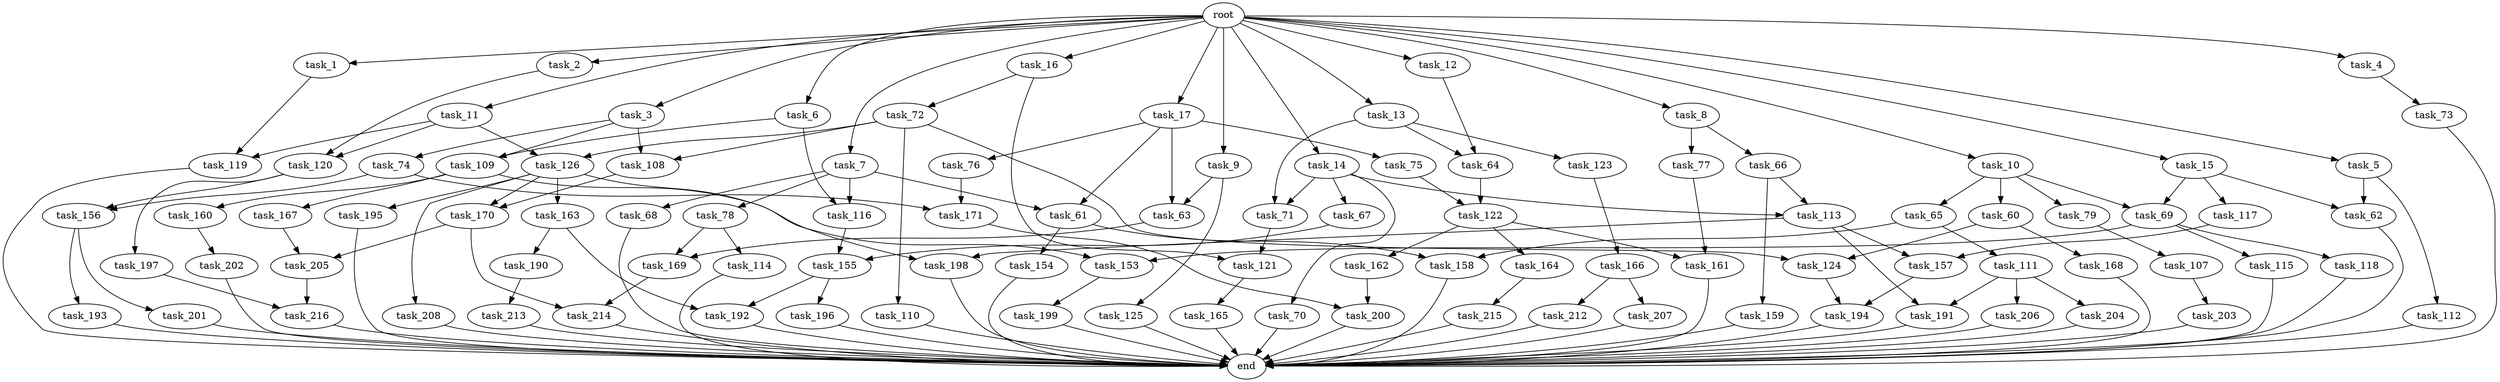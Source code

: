 digraph G {
  task_67 [size="42090679500.800003"];
  task_193 [size="69578470195.199997"];
  task_12 [size="102.400000"];
  task_201 [size="69578470195.199997"];
  task_5 [size="102.400000"];
  task_63 [size="97066260889.600006"];
  task_196 [size="21474836480.000000"];
  task_164 [size="42090679500.800003"];
  task_17 [size="102.400000"];
  task_2 [size="102.400000"];
  task_121 [size="24910810316.800003"];
  task_216 [size="109951162777.600006"];
  task_208 [size="54975581388.800003"];
  task_168 [size="21474836480.000000"];
  task_161 [size="45526653337.600006"];
  task_166 [size="3435973836.800000"];
  task_169 [size="45526653337.600006"];
  task_207 [size="54975581388.800003"];
  task_60 [size="30923764531.200001"];
  task_198 [size="76450417868.800003"];
  task_77 [size="21474836480.000000"];
  task_163 [size="54975581388.800003"];
  task_11 [size="102.400000"];
  task_71 [size="97066260889.600006"];
  task_167 [size="69578470195.199997"];
  task_15 [size="102.400000"];
  task_191 [size="29205777612.800003"];
  task_64 [size="140874927308.800018"];
  task_156 [size="124554051584.000000"];
  task_165 [size="85899345920.000000"];
  root [size="0.000000"];
  task_72 [size="3435973836.800000"];
  task_69 [size="44667659878.400002"];
  task_119 [size="29205777612.800003"];
  task_74 [size="21474836480.000000"];
  task_190 [size="69578470195.199997"];
  task_114 [size="42090679500.800003"];
  task_8 [size="102.400000"];
  task_155 [size="45526653337.600006"];
  task_215 [size="7730941132.800000"];
  task_109 [size="91053306675.200012"];
  task_122 [size="91053306675.200012"];
  task_194 [size="124554051584.000000"];
  task_126 [size="24910810316.800003"];
  task_66 [size="21474836480.000000"];
  task_206 [size="7730941132.800000"];
  task_78 [size="69578470195.199997"];
  task_79 [size="30923764531.200001"];
  task_214 [size="27487790694.400002"];
  task_116 [size="139156940390.399994"];
  task_199 [size="54975581388.800003"];
  task_213 [size="13743895347.200001"];
  task_1 [size="102.400000"];
  task_3 [size="102.400000"];
  task_200 [size="73014444032.000000"];
  task_212 [size="54975581388.800003"];
  task_157 [size="42949672960.000000"];
  task_75 [size="54975581388.800003"];
  task_9 [size="102.400000"];
  task_4 [size="102.400000"];
  end [size="0.000000"];
  task_111 [size="13743895347.200001"];
  task_123 [size="54975581388.800003"];
  task_117 [size="13743895347.200001"];
  task_16 [size="102.400000"];
  task_68 [size="69578470195.199997"];
  task_158 [size="99643241267.200012"];
  task_159 [size="3435973836.800000"];
  task_154 [size="85899345920.000000"];
  task_6 [size="102.400000"];
  task_160 [size="69578470195.199997"];
  task_170 [size="68719476736.000000"];
  task_62 [size="44667659878.400002"];
  task_192 [size="91053306675.200012"];
  task_112 [size="30923764531.200001"];
  task_65 [size="30923764531.200001"];
  task_115 [size="30923764531.200001"];
  task_7 [size="102.400000"];
  task_202 [size="30923764531.200001"];
  task_118 [size="30923764531.200001"];
  task_120 [size="52398601011.200005"];
  task_125 [size="42090679500.800003"];
  task_204 [size="7730941132.800000"];
  task_124 [size="24910810316.800003"];
  task_73 [size="13743895347.200001"];
  task_162 [size="42090679500.800003"];
  task_203 [size="69578470195.199997"];
  task_61 [size="124554051584.000000"];
  task_113 [size="45526653337.600006"];
  task_76 [size="54975581388.800003"];
  task_171 [size="109951162777.600006"];
  task_70 [size="42090679500.800003"];
  task_197 [size="69578470195.199997"];
  task_13 [size="102.400000"];
  task_10 [size="102.400000"];
  task_14 [size="102.400000"];
  task_110 [size="3435973836.800000"];
  task_205 [size="99643241267.200012"];
  task_108 [size="24910810316.800003"];
  task_195 [size="54975581388.800003"];
  task_153 [size="100502234726.400009"];
  task_107 [size="30923764531.200001"];

  task_67 -> task_155 [size="33554432.000000"];
  task_193 -> end [size="1.000000"];
  task_12 -> task_64 [size="838860800.000000"];
  task_201 -> end [size="1.000000"];
  task_5 -> task_112 [size="301989888.000000"];
  task_5 -> task_62 [size="301989888.000000"];
  task_63 -> task_169 [size="33554432.000000"];
  task_196 -> end [size="1.000000"];
  task_164 -> task_215 [size="75497472.000000"];
  task_17 -> task_63 [size="536870912.000000"];
  task_17 -> task_75 [size="536870912.000000"];
  task_17 -> task_61 [size="536870912.000000"];
  task_17 -> task_76 [size="536870912.000000"];
  task_2 -> task_120 [size="301989888.000000"];
  task_121 -> task_165 [size="838860800.000000"];
  task_216 -> end [size="1.000000"];
  task_208 -> end [size="1.000000"];
  task_168 -> end [size="1.000000"];
  task_161 -> end [size="1.000000"];
  task_166 -> task_207 [size="536870912.000000"];
  task_166 -> task_212 [size="536870912.000000"];
  task_169 -> task_214 [size="134217728.000000"];
  task_207 -> end [size="1.000000"];
  task_60 -> task_124 [size="209715200.000000"];
  task_60 -> task_168 [size="209715200.000000"];
  task_198 -> end [size="1.000000"];
  task_77 -> task_161 [size="33554432.000000"];
  task_163 -> task_190 [size="679477248.000000"];
  task_163 -> task_192 [size="679477248.000000"];
  task_11 -> task_119 [size="209715200.000000"];
  task_11 -> task_120 [size="209715200.000000"];
  task_11 -> task_126 [size="209715200.000000"];
  task_71 -> task_121 [size="209715200.000000"];
  task_167 -> task_205 [size="838860800.000000"];
  task_15 -> task_62 [size="134217728.000000"];
  task_15 -> task_69 [size="134217728.000000"];
  task_15 -> task_117 [size="134217728.000000"];
  task_191 -> end [size="1.000000"];
  task_64 -> task_122 [size="679477248.000000"];
  task_156 -> task_193 [size="679477248.000000"];
  task_156 -> task_201 [size="679477248.000000"];
  task_165 -> end [size="1.000000"];
  root -> task_7 [size="1.000000"];
  root -> task_8 [size="1.000000"];
  root -> task_12 [size="1.000000"];
  root -> task_4 [size="1.000000"];
  root -> task_1 [size="1.000000"];
  root -> task_3 [size="1.000000"];
  root -> task_16 [size="1.000000"];
  root -> task_5 [size="1.000000"];
  root -> task_10 [size="1.000000"];
  root -> task_6 [size="1.000000"];
  root -> task_17 [size="1.000000"];
  root -> task_9 [size="1.000000"];
  root -> task_11 [size="1.000000"];
  root -> task_2 [size="1.000000"];
  root -> task_13 [size="1.000000"];
  root -> task_14 [size="1.000000"];
  root -> task_15 [size="1.000000"];
  task_72 -> task_110 [size="33554432.000000"];
  task_72 -> task_108 [size="33554432.000000"];
  task_72 -> task_124 [size="33554432.000000"];
  task_72 -> task_126 [size="33554432.000000"];
  task_69 -> task_118 [size="301989888.000000"];
  task_69 -> task_115 [size="301989888.000000"];
  task_69 -> task_153 [size="301989888.000000"];
  task_119 -> end [size="1.000000"];
  task_74 -> task_156 [size="536870912.000000"];
  task_74 -> task_171 [size="536870912.000000"];
  task_190 -> task_213 [size="134217728.000000"];
  task_114 -> end [size="1.000000"];
  task_8 -> task_66 [size="209715200.000000"];
  task_8 -> task_77 [size="209715200.000000"];
  task_155 -> task_196 [size="209715200.000000"];
  task_155 -> task_192 [size="209715200.000000"];
  task_215 -> end [size="1.000000"];
  task_109 -> task_160 [size="679477248.000000"];
  task_109 -> task_153 [size="679477248.000000"];
  task_109 -> task_167 [size="679477248.000000"];
  task_122 -> task_161 [size="411041792.000000"];
  task_122 -> task_164 [size="411041792.000000"];
  task_122 -> task_162 [size="411041792.000000"];
  task_194 -> end [size="1.000000"];
  task_126 -> task_170 [size="536870912.000000"];
  task_126 -> task_195 [size="536870912.000000"];
  task_126 -> task_163 [size="536870912.000000"];
  task_126 -> task_208 [size="536870912.000000"];
  task_126 -> task_198 [size="536870912.000000"];
  task_66 -> task_159 [size="33554432.000000"];
  task_66 -> task_113 [size="33554432.000000"];
  task_206 -> end [size="1.000000"];
  task_78 -> task_169 [size="411041792.000000"];
  task_78 -> task_114 [size="411041792.000000"];
  task_79 -> task_107 [size="301989888.000000"];
  task_214 -> end [size="1.000000"];
  task_116 -> task_155 [size="411041792.000000"];
  task_199 -> end [size="1.000000"];
  task_213 -> end [size="1.000000"];
  task_1 -> task_119 [size="75497472.000000"];
  task_3 -> task_109 [size="209715200.000000"];
  task_3 -> task_108 [size="209715200.000000"];
  task_3 -> task_74 [size="209715200.000000"];
  task_200 -> end [size="1.000000"];
  task_212 -> end [size="1.000000"];
  task_157 -> task_194 [size="536870912.000000"];
  task_75 -> task_122 [size="209715200.000000"];
  task_9 -> task_63 [size="411041792.000000"];
  task_9 -> task_125 [size="411041792.000000"];
  task_4 -> task_73 [size="134217728.000000"];
  task_111 -> task_204 [size="75497472.000000"];
  task_111 -> task_206 [size="75497472.000000"];
  task_111 -> task_191 [size="75497472.000000"];
  task_123 -> task_166 [size="33554432.000000"];
  task_117 -> task_157 [size="209715200.000000"];
  task_16 -> task_121 [size="33554432.000000"];
  task_16 -> task_72 [size="33554432.000000"];
  task_68 -> end [size="1.000000"];
  task_158 -> end [size="1.000000"];
  task_159 -> end [size="1.000000"];
  task_154 -> end [size="1.000000"];
  task_6 -> task_109 [size="679477248.000000"];
  task_6 -> task_116 [size="679477248.000000"];
  task_160 -> task_202 [size="301989888.000000"];
  task_170 -> task_205 [size="134217728.000000"];
  task_170 -> task_214 [size="134217728.000000"];
  task_62 -> end [size="1.000000"];
  task_192 -> end [size="1.000000"];
  task_112 -> end [size="1.000000"];
  task_65 -> task_111 [size="134217728.000000"];
  task_65 -> task_158 [size="134217728.000000"];
  task_115 -> end [size="1.000000"];
  task_7 -> task_116 [size="679477248.000000"];
  task_7 -> task_61 [size="679477248.000000"];
  task_7 -> task_68 [size="679477248.000000"];
  task_7 -> task_78 [size="679477248.000000"];
  task_202 -> end [size="1.000000"];
  task_118 -> end [size="1.000000"];
  task_120 -> task_156 [size="679477248.000000"];
  task_120 -> task_197 [size="679477248.000000"];
  task_125 -> end [size="1.000000"];
  task_204 -> end [size="1.000000"];
  task_124 -> task_194 [size="679477248.000000"];
  task_73 -> end [size="1.000000"];
  task_162 -> task_200 [size="301989888.000000"];
  task_203 -> end [size="1.000000"];
  task_61 -> task_154 [size="838860800.000000"];
  task_61 -> task_158 [size="838860800.000000"];
  task_113 -> task_157 [size="209715200.000000"];
  task_113 -> task_191 [size="209715200.000000"];
  task_113 -> task_198 [size="209715200.000000"];
  task_76 -> task_171 [size="536870912.000000"];
  task_171 -> task_200 [size="411041792.000000"];
  task_70 -> end [size="1.000000"];
  task_197 -> task_216 [size="536870912.000000"];
  task_13 -> task_64 [size="536870912.000000"];
  task_13 -> task_123 [size="536870912.000000"];
  task_13 -> task_71 [size="536870912.000000"];
  task_10 -> task_79 [size="301989888.000000"];
  task_10 -> task_60 [size="301989888.000000"];
  task_10 -> task_65 [size="301989888.000000"];
  task_10 -> task_69 [size="301989888.000000"];
  task_14 -> task_67 [size="411041792.000000"];
  task_14 -> task_71 [size="411041792.000000"];
  task_14 -> task_70 [size="411041792.000000"];
  task_14 -> task_113 [size="411041792.000000"];
  task_110 -> end [size="1.000000"];
  task_205 -> task_216 [size="536870912.000000"];
  task_108 -> task_170 [size="134217728.000000"];
  task_195 -> end [size="1.000000"];
  task_153 -> task_199 [size="536870912.000000"];
  task_107 -> task_203 [size="679477248.000000"];
}
